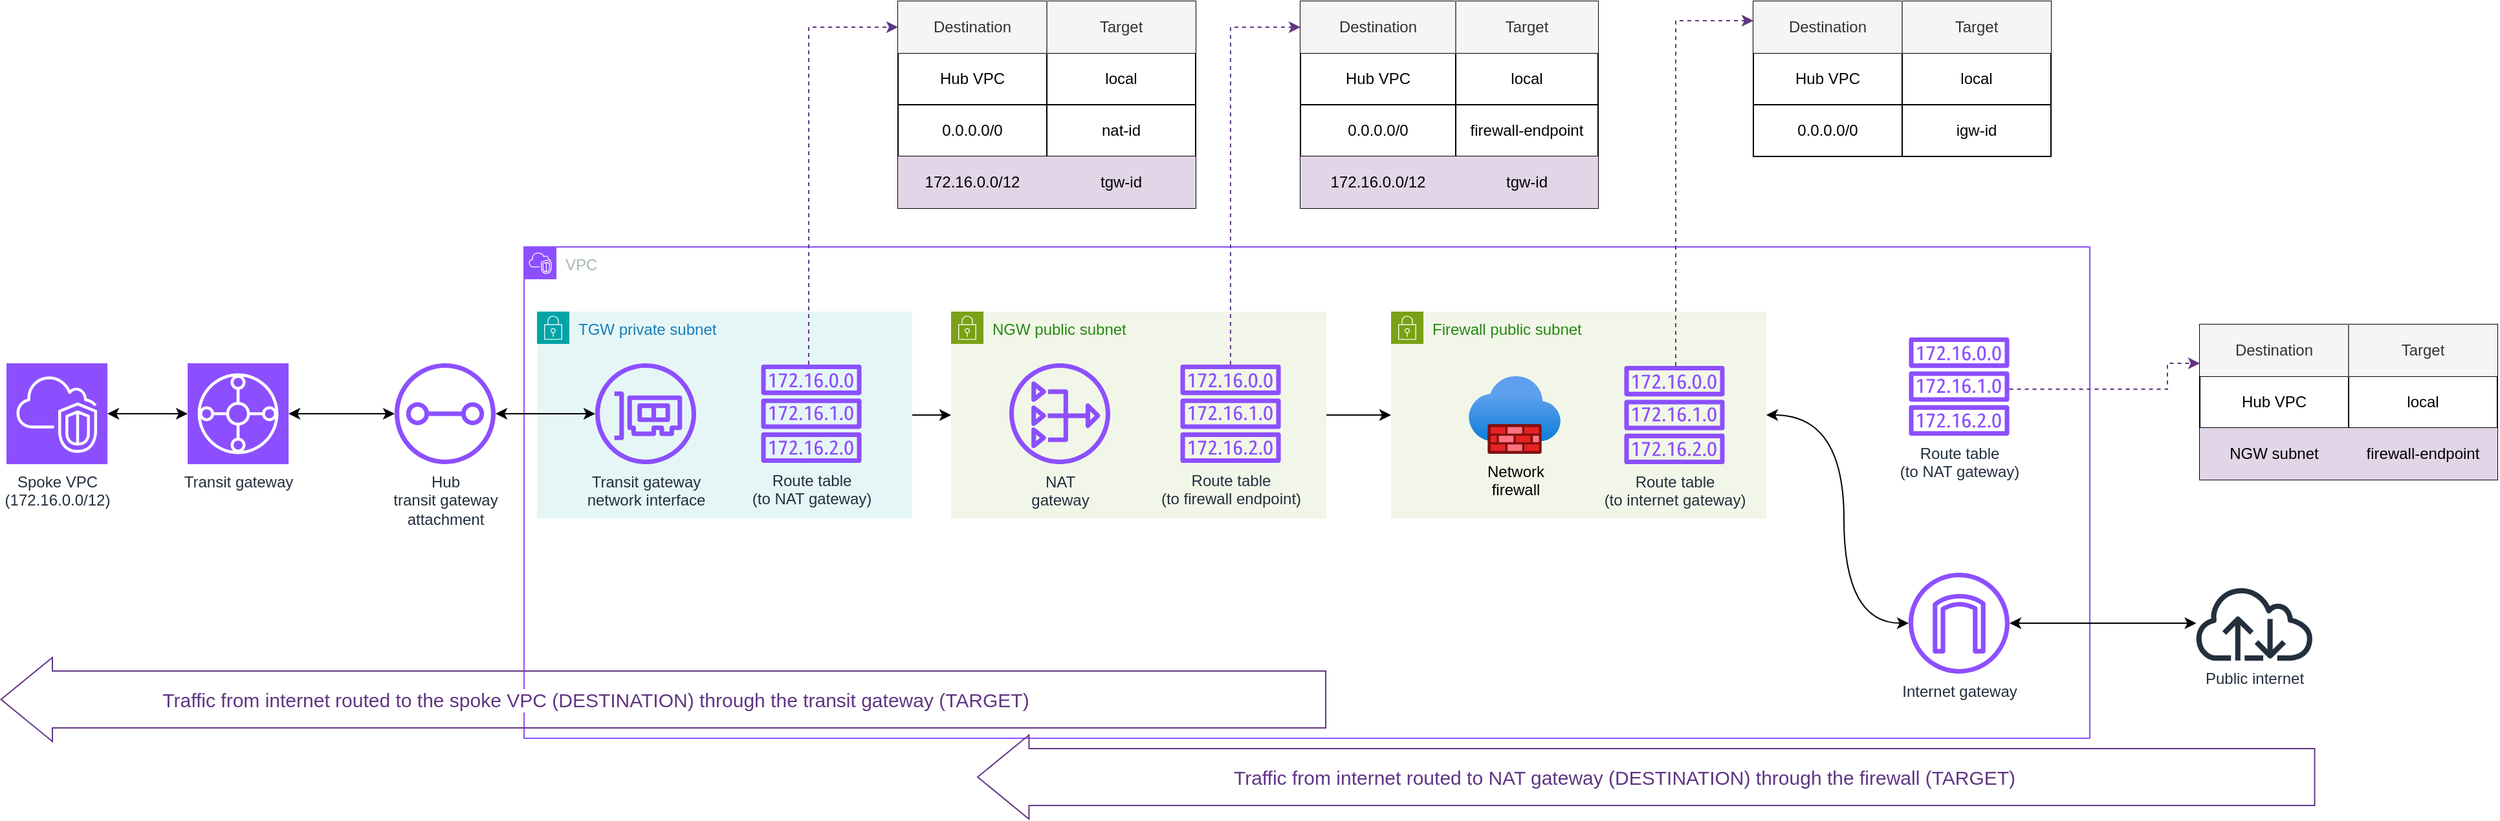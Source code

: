 <mxfile version="26.1.1">
  <diagram name="Page-1" id="fFQ6WQgZWspTpNPEQZPx">
    <mxGraphModel dx="1199" dy="1127" grid="1" gridSize="10" guides="1" tooltips="1" connect="1" arrows="1" fold="1" page="1" pageScale="1" pageWidth="850" pageHeight="1100" math="0" shadow="0">
      <root>
        <mxCell id="0" />
        <mxCell id="1" parent="0" />
        <mxCell id="LJ91YOR7zUgHexyTRzu9-49" value="VPC" style="points=[[0,0],[0.25,0],[0.5,0],[0.75,0],[1,0],[1,0.25],[1,0.5],[1,0.75],[1,1],[0.75,1],[0.5,1],[0.25,1],[0,1],[0,0.75],[0,0.5],[0,0.25]];outlineConnect=0;gradientColor=none;html=1;whiteSpace=wrap;fontSize=12;fontStyle=0;container=1;pointerEvents=0;collapsible=0;recursiveResize=0;shape=mxgraph.aws4.group;grIcon=mxgraph.aws4.group_vpc2;strokeColor=#8C4FFF;fillColor=none;verticalAlign=top;align=left;spacingLeft=30;fontColor=#AAB7B8;dashed=0;" parent="1" vertex="1">
          <mxGeometry x="1290" y="240" width="1210" height="380" as="geometry" />
        </mxCell>
        <mxCell id="LJ91YOR7zUgHexyTRzu9-116" style="edgeStyle=orthogonalEdgeStyle;rounded=0;orthogonalLoop=1;jettySize=auto;html=1;" parent="LJ91YOR7zUgHexyTRzu9-49" source="LJ91YOR7zUgHexyTRzu9-53" target="LJ91YOR7zUgHexyTRzu9-54" edge="1">
          <mxGeometry relative="1" as="geometry" />
        </mxCell>
        <mxCell id="LJ91YOR7zUgHexyTRzu9-53" value="NGW public subnet" style="points=[[0,0],[0.25,0],[0.5,0],[0.75,0],[1,0],[1,0.25],[1,0.5],[1,0.75],[1,1],[0.75,1],[0.5,1],[0.25,1],[0,1],[0,0.75],[0,0.5],[0,0.25]];outlineConnect=0;gradientColor=none;html=1;whiteSpace=wrap;fontSize=12;fontStyle=0;container=1;pointerEvents=0;collapsible=0;recursiveResize=0;shape=mxgraph.aws4.group;grIcon=mxgraph.aws4.group_security_group;grStroke=0;strokeColor=#7AA116;fillColor=#F2F6E8;verticalAlign=top;align=left;spacingLeft=30;fontColor=#248814;dashed=0;" parent="LJ91YOR7zUgHexyTRzu9-49" vertex="1">
          <mxGeometry x="330" y="50" width="290" height="160" as="geometry" />
        </mxCell>
        <mxCell id="LJ91YOR7zUgHexyTRzu9-70" value="&lt;div&gt;NAT&lt;/div&gt;&lt;div&gt;gateway&lt;/div&gt;" style="sketch=0;outlineConnect=0;fontColor=#232F3E;gradientColor=none;fillColor=#8C4FFF;strokeColor=none;dashed=0;verticalLabelPosition=bottom;verticalAlign=top;align=center;html=1;fontSize=12;fontStyle=0;aspect=fixed;pointerEvents=1;shape=mxgraph.aws4.nat_gateway;" parent="LJ91YOR7zUgHexyTRzu9-53" vertex="1">
          <mxGeometry x="45" y="40" width="78" height="78" as="geometry" />
        </mxCell>
        <mxCell id="LJ91YOR7zUgHexyTRzu9-71" value="&lt;div&gt;Route table&lt;/div&gt;&lt;div&gt;(to firewall endpoint)&lt;/div&gt;" style="sketch=0;outlineConnect=0;fontColor=#232F3E;gradientColor=none;fillColor=#8C4FFF;strokeColor=none;dashed=0;verticalLabelPosition=bottom;verticalAlign=top;align=center;html=1;fontSize=12;fontStyle=0;aspect=fixed;pointerEvents=1;shape=mxgraph.aws4.route_table;" parent="LJ91YOR7zUgHexyTRzu9-53" vertex="1">
          <mxGeometry x="177" y="41" width="78" height="76" as="geometry" />
        </mxCell>
        <mxCell id="0TdQGq1oMp6gD4ybkivO-7" style="edgeStyle=orthogonalEdgeStyle;rounded=0;orthogonalLoop=1;jettySize=auto;html=1;curved=1;startArrow=classic;startFill=1;" parent="LJ91YOR7zUgHexyTRzu9-49" source="LJ91YOR7zUgHexyTRzu9-54" target="LJ91YOR7zUgHexyTRzu9-117" edge="1">
          <mxGeometry relative="1" as="geometry">
            <Array as="points">
              <mxPoint x="1020" y="130" />
              <mxPoint x="1020" y="291" />
            </Array>
          </mxGeometry>
        </mxCell>
        <mxCell id="LJ91YOR7zUgHexyTRzu9-54" value="Firewall public subnet" style="points=[[0,0],[0.25,0],[0.5,0],[0.75,0],[1,0],[1,0.25],[1,0.5],[1,0.75],[1,1],[0.75,1],[0.5,1],[0.25,1],[0,1],[0,0.75],[0,0.5],[0,0.25]];outlineConnect=0;gradientColor=none;html=1;whiteSpace=wrap;fontSize=12;fontStyle=0;container=1;pointerEvents=0;collapsible=0;recursiveResize=0;shape=mxgraph.aws4.group;grIcon=mxgraph.aws4.group_security_group;grStroke=0;strokeColor=#7AA116;fillColor=#F2F6E8;verticalAlign=top;align=left;spacingLeft=30;fontColor=#248814;dashed=0;" parent="LJ91YOR7zUgHexyTRzu9-49" vertex="1">
          <mxGeometry x="670" y="50" width="290" height="160" as="geometry" />
        </mxCell>
        <mxCell id="LJ91YOR7zUgHexyTRzu9-55" value="&lt;div&gt;Network&lt;/div&gt;&lt;div&gt;firewall&lt;/div&gt;" style="image;aspect=fixed;html=1;points=[];align=center;fontSize=12;image=img/lib/azure2/networking/Firewalls.svg;labelBackgroundColor=light-dark(#f2f6e8, #ededed);" parent="LJ91YOR7zUgHexyTRzu9-54" vertex="1">
          <mxGeometry x="60" y="50" width="71" height="60" as="geometry" />
        </mxCell>
        <mxCell id="LJ91YOR7zUgHexyTRzu9-72" value="&lt;div&gt;Route table&lt;/div&gt;&lt;div&gt;(to internet gateway)&lt;/div&gt;" style="sketch=0;outlineConnect=0;fontColor=#232F3E;gradientColor=none;fillColor=#8C4FFF;strokeColor=none;dashed=0;verticalLabelPosition=bottom;verticalAlign=top;align=center;html=1;fontSize=12;fontStyle=0;aspect=fixed;pointerEvents=1;shape=mxgraph.aws4.route_table;" parent="LJ91YOR7zUgHexyTRzu9-54" vertex="1">
          <mxGeometry x="180" y="42" width="78" height="76" as="geometry" />
        </mxCell>
        <mxCell id="LJ91YOR7zUgHexyTRzu9-117" value="Internet gateway" style="sketch=0;outlineConnect=0;fontColor=#232F3E;gradientColor=none;fillColor=#8C4FFF;strokeColor=none;dashed=0;verticalLabelPosition=bottom;verticalAlign=top;align=center;html=1;fontSize=12;fontStyle=0;aspect=fixed;pointerEvents=1;shape=mxgraph.aws4.internet_gateway;" parent="LJ91YOR7zUgHexyTRzu9-49" vertex="1">
          <mxGeometry x="1070" y="252" width="78" height="78" as="geometry" />
        </mxCell>
        <mxCell id="6ljAMsKgbwpQDlD5m_k1-50" style="edgeStyle=orthogonalEdgeStyle;rounded=0;orthogonalLoop=1;jettySize=auto;html=1;" edge="1" parent="LJ91YOR7zUgHexyTRzu9-49" source="6ljAMsKgbwpQDlD5m_k1-47" target="LJ91YOR7zUgHexyTRzu9-53">
          <mxGeometry relative="1" as="geometry" />
        </mxCell>
        <mxCell id="6ljAMsKgbwpQDlD5m_k1-47" value="TGW private subnet" style="points=[[0,0],[0.25,0],[0.5,0],[0.75,0],[1,0],[1,0.25],[1,0.5],[1,0.75],[1,1],[0.75,1],[0.5,1],[0.25,1],[0,1],[0,0.75],[0,0.5],[0,0.25]];outlineConnect=0;gradientColor=none;html=1;whiteSpace=wrap;fontSize=12;fontStyle=0;container=1;pointerEvents=0;collapsible=0;recursiveResize=0;shape=mxgraph.aws4.group;grIcon=mxgraph.aws4.group_security_group;grStroke=0;strokeColor=#00A4A6;fillColor=#E6F6F7;verticalAlign=top;align=left;spacingLeft=30;fontColor=#147EBA;dashed=0;" vertex="1" parent="LJ91YOR7zUgHexyTRzu9-49">
          <mxGeometry x="10" y="50" width="290" height="160" as="geometry" />
        </mxCell>
        <mxCell id="6ljAMsKgbwpQDlD5m_k1-48" value="&lt;div&gt;Route table&lt;/div&gt;&lt;div&gt;(to NAT gateway)&lt;/div&gt;" style="sketch=0;outlineConnect=0;fontColor=#232F3E;gradientColor=none;fillColor=#8C4FFF;strokeColor=none;dashed=0;verticalLabelPosition=bottom;verticalAlign=top;align=center;html=1;fontSize=12;fontStyle=0;aspect=fixed;pointerEvents=1;shape=mxgraph.aws4.route_table;" vertex="1" parent="6ljAMsKgbwpQDlD5m_k1-47">
          <mxGeometry x="173" y="41" width="78" height="76" as="geometry" />
        </mxCell>
        <mxCell id="6ljAMsKgbwpQDlD5m_k1-49" value="&lt;div&gt;Transit gateway&lt;/div&gt;&lt;div&gt;network interface&lt;/div&gt;" style="sketch=0;outlineConnect=0;fontColor=#232F3E;gradientColor=none;fillColor=#8C4FFF;strokeColor=none;dashed=0;verticalLabelPosition=bottom;verticalAlign=top;align=center;html=1;fontSize=12;fontStyle=0;aspect=fixed;pointerEvents=1;shape=mxgraph.aws4.elastic_network_interface;" vertex="1" parent="6ljAMsKgbwpQDlD5m_k1-47">
          <mxGeometry x="45" y="40" width="78" height="78" as="geometry" />
        </mxCell>
        <mxCell id="6ljAMsKgbwpQDlD5m_k1-34" value="&lt;div&gt;Route table&lt;/div&gt;&lt;div&gt;(to NAT gateway)&lt;/div&gt;" style="sketch=0;outlineConnect=0;fontColor=#232F3E;gradientColor=none;fillColor=#8C4FFF;strokeColor=none;dashed=0;verticalLabelPosition=bottom;verticalAlign=top;align=center;html=1;fontSize=12;fontStyle=0;aspect=fixed;pointerEvents=1;shape=mxgraph.aws4.route_table;" vertex="1" parent="LJ91YOR7zUgHexyTRzu9-49">
          <mxGeometry x="1070" y="70" width="78" height="76" as="geometry" />
        </mxCell>
        <mxCell id="6ljAMsKgbwpQDlD5m_k1-35" value="" style="shape=table;startSize=0;container=1;collapsible=0;childLayout=tableLayout;" vertex="1" parent="LJ91YOR7zUgHexyTRzu9-49">
          <mxGeometry x="1295" y="60" width="230" height="120" as="geometry" />
        </mxCell>
        <mxCell id="6ljAMsKgbwpQDlD5m_k1-36" value="" style="shape=tableRow;horizontal=0;startSize=0;swimlaneHead=0;swimlaneBody=0;strokeColor=inherit;top=0;left=0;bottom=0;right=0;collapsible=0;dropTarget=0;fillColor=none;points=[[0,0.5],[1,0.5]];portConstraint=eastwest;" vertex="1" parent="6ljAMsKgbwpQDlD5m_k1-35">
          <mxGeometry width="230" height="40" as="geometry" />
        </mxCell>
        <mxCell id="6ljAMsKgbwpQDlD5m_k1-37" value="Destination" style="shape=partialRectangle;html=1;whiteSpace=wrap;connectable=0;strokeColor=#666666;overflow=hidden;fillColor=#f5f5f5;top=0;left=0;bottom=0;right=1;pointerEvents=1;align=center;fontColor=#333333;" vertex="1" parent="6ljAMsKgbwpQDlD5m_k1-36">
          <mxGeometry width="115" height="40" as="geometry">
            <mxRectangle width="115" height="40" as="alternateBounds" />
          </mxGeometry>
        </mxCell>
        <mxCell id="6ljAMsKgbwpQDlD5m_k1-38" value="Target" style="shape=partialRectangle;html=1;whiteSpace=wrap;connectable=0;strokeColor=#666666;overflow=hidden;fillColor=#f5f5f5;top=0;left=1;bottom=0;right=0;pointerEvents=1;fontColor=#333333;" vertex="1" parent="6ljAMsKgbwpQDlD5m_k1-36">
          <mxGeometry x="115" width="115" height="40" as="geometry">
            <mxRectangle width="115" height="40" as="alternateBounds" />
          </mxGeometry>
        </mxCell>
        <mxCell id="6ljAMsKgbwpQDlD5m_k1-39" style="shape=tableRow;horizontal=0;startSize=0;swimlaneHead=0;swimlaneBody=0;strokeColor=inherit;top=0;left=0;bottom=0;right=0;collapsible=0;dropTarget=0;fillColor=none;points=[[0,0.5],[1,0.5]];portConstraint=eastwest;" vertex="1" parent="6ljAMsKgbwpQDlD5m_k1-35">
          <mxGeometry y="40" width="230" height="40" as="geometry" />
        </mxCell>
        <mxCell id="6ljAMsKgbwpQDlD5m_k1-40" value="Hub VPC" style="shape=partialRectangle;html=1;whiteSpace=wrap;connectable=0;strokeColor=inherit;overflow=hidden;fillColor=none;top=0;left=0;bottom=0;right=0;pointerEvents=1;" vertex="1" parent="6ljAMsKgbwpQDlD5m_k1-39">
          <mxGeometry width="115" height="40" as="geometry">
            <mxRectangle width="115" height="40" as="alternateBounds" />
          </mxGeometry>
        </mxCell>
        <mxCell id="6ljAMsKgbwpQDlD5m_k1-41" value="local" style="shape=partialRectangle;html=1;whiteSpace=wrap;connectable=0;strokeColor=inherit;overflow=hidden;fillColor=none;top=0;left=0;bottom=0;right=0;pointerEvents=1;" vertex="1" parent="6ljAMsKgbwpQDlD5m_k1-39">
          <mxGeometry x="115" width="115" height="40" as="geometry">
            <mxRectangle width="115" height="40" as="alternateBounds" />
          </mxGeometry>
        </mxCell>
        <mxCell id="6ljAMsKgbwpQDlD5m_k1-42" value="" style="shape=tableRow;horizontal=0;startSize=0;swimlaneHead=0;swimlaneBody=0;strokeColor=inherit;top=0;left=0;bottom=0;right=0;collapsible=0;dropTarget=0;fillColor=none;points=[[0,0.5],[1,0.5]];portConstraint=eastwest;" vertex="1" parent="6ljAMsKgbwpQDlD5m_k1-35">
          <mxGeometry y="80" width="230" height="40" as="geometry" />
        </mxCell>
        <mxCell id="6ljAMsKgbwpQDlD5m_k1-43" value="NGW subnet" style="shape=partialRectangle;html=1;whiteSpace=wrap;connectable=0;strokeColor=#9673a6;overflow=hidden;fillColor=#e1d5e7;top=0;left=0;bottom=0;right=0;pointerEvents=1;" vertex="1" parent="6ljAMsKgbwpQDlD5m_k1-42">
          <mxGeometry width="115" height="40" as="geometry">
            <mxRectangle width="115" height="40" as="alternateBounds" />
          </mxGeometry>
        </mxCell>
        <mxCell id="6ljAMsKgbwpQDlD5m_k1-44" value="firewall-endpoint" style="shape=partialRectangle;html=1;whiteSpace=wrap;connectable=0;strokeColor=#9673a6;overflow=hidden;fillColor=#e1d5e7;top=0;left=0;bottom=0;right=0;pointerEvents=1;" vertex="1" parent="6ljAMsKgbwpQDlD5m_k1-42">
          <mxGeometry x="115" width="115" height="40" as="geometry">
            <mxRectangle width="115" height="40" as="alternateBounds" />
          </mxGeometry>
        </mxCell>
        <mxCell id="6ljAMsKgbwpQDlD5m_k1-45" style="edgeStyle=orthogonalEdgeStyle;rounded=0;orthogonalLoop=1;jettySize=auto;html=1;dashed=1;strokeColor=light-dark(#613583, #ededed);" edge="1" parent="LJ91YOR7zUgHexyTRzu9-49" source="6ljAMsKgbwpQDlD5m_k1-34" target="6ljAMsKgbwpQDlD5m_k1-36">
          <mxGeometry relative="1" as="geometry">
            <Array as="points">
              <mxPoint x="1270" y="110" />
              <mxPoint x="1270" y="90" />
            </Array>
          </mxGeometry>
        </mxCell>
        <mxCell id="0TdQGq1oMp6gD4ybkivO-5" value="" style="shape=flexArrow;endArrow=classic;html=1;rounded=0;width=44;endSize=12.903;strokeColor=light-dark(#613583, #ededed);fontColor=light-dark(#613583, #ededed);" parent="LJ91YOR7zUgHexyTRzu9-49" edge="1">
          <mxGeometry width="50" height="50" relative="1" as="geometry">
            <mxPoint x="620" y="350" as="sourcePoint" />
            <mxPoint x="-404.706" y="350" as="targetPoint" />
          </mxGeometry>
        </mxCell>
        <mxCell id="0TdQGq1oMp6gD4ybkivO-6" value="&lt;font style=&quot;font-size: 15px;&quot;&gt;Traffic from internet routed to the spoke VPC (DESTINATION) through the transit gateway (TARGET)&lt;/font&gt;" style="edgeLabel;html=1;align=center;verticalAlign=middle;resizable=0;points=[];fontColor=light-dark(#613583, #ededed);" parent="0TdQGq1oMp6gD4ybkivO-5" vertex="1" connectable="0">
          <mxGeometry x="0.167" y="4" relative="1" as="geometry">
            <mxPoint x="33" y="-4" as="offset" />
          </mxGeometry>
        </mxCell>
        <mxCell id="LJ91YOR7zUgHexyTRzu9-119" value="Public internet" style="sketch=0;outlineConnect=0;fontColor=#232F3E;gradientColor=none;fillColor=#232F3D;strokeColor=none;dashed=0;verticalLabelPosition=bottom;verticalAlign=top;align=center;html=1;fontSize=12;fontStyle=0;aspect=fixed;pointerEvents=1;shape=mxgraph.aws4.internet;" parent="1" vertex="1">
          <mxGeometry x="2580" y="502" width="94.25" height="58" as="geometry" />
        </mxCell>
        <mxCell id="Brfyr_elFCpzcNNpJkE2-46" style="edgeStyle=orthogonalEdgeStyle;rounded=0;orthogonalLoop=1;jettySize=auto;html=1;dashed=1;strokeColor=light-dark(#613583, #ededed);" parent="1" source="LJ91YOR7zUgHexyTRzu9-71" target="6ljAMsKgbwpQDlD5m_k1-2" edge="1">
          <mxGeometry relative="1" as="geometry">
            <Array as="points">
              <mxPoint x="1836" y="70" />
            </Array>
            <mxPoint x="1640" y="70" as="targetPoint" />
          </mxGeometry>
        </mxCell>
        <mxCell id="Brfyr_elFCpzcNNpJkE2-73" style="edgeStyle=orthogonalEdgeStyle;rounded=0;orthogonalLoop=1;jettySize=auto;html=1;dashed=1;strokeColor=light-dark(#613583, #ededed);" parent="1" source="LJ91YOR7zUgHexyTRzu9-72" target="6ljAMsKgbwpQDlD5m_k1-15" edge="1">
          <mxGeometry relative="1" as="geometry">
            <Array as="points">
              <mxPoint x="2180" y="65" />
            </Array>
            <mxPoint x="1960" y="370" as="sourcePoint" />
            <mxPoint x="1980" y="65.28" as="targetPoint" />
          </mxGeometry>
        </mxCell>
        <mxCell id="6ljAMsKgbwpQDlD5m_k1-1" value="" style="shape=table;startSize=0;container=1;collapsible=0;childLayout=tableLayout;" vertex="1" parent="1">
          <mxGeometry x="1890" y="50" width="230" height="160" as="geometry" />
        </mxCell>
        <mxCell id="6ljAMsKgbwpQDlD5m_k1-2" value="" style="shape=tableRow;horizontal=0;startSize=0;swimlaneHead=0;swimlaneBody=0;strokeColor=inherit;top=0;left=0;bottom=0;right=0;collapsible=0;dropTarget=0;fillColor=none;points=[[0,0.5],[1,0.5]];portConstraint=eastwest;" vertex="1" parent="6ljAMsKgbwpQDlD5m_k1-1">
          <mxGeometry width="230" height="40" as="geometry" />
        </mxCell>
        <mxCell id="6ljAMsKgbwpQDlD5m_k1-3" value="Destination" style="shape=partialRectangle;html=1;whiteSpace=wrap;connectable=0;strokeColor=#666666;overflow=hidden;fillColor=#f5f5f5;top=0;left=0;bottom=0;right=1;pointerEvents=1;align=center;fontColor=#333333;" vertex="1" parent="6ljAMsKgbwpQDlD5m_k1-2">
          <mxGeometry width="120" height="40" as="geometry">
            <mxRectangle width="120" height="40" as="alternateBounds" />
          </mxGeometry>
        </mxCell>
        <mxCell id="6ljAMsKgbwpQDlD5m_k1-4" value="Target" style="shape=partialRectangle;html=1;whiteSpace=wrap;connectable=0;strokeColor=#666666;overflow=hidden;fillColor=#f5f5f5;top=0;left=1;bottom=0;right=0;pointerEvents=1;fontColor=#333333;" vertex="1" parent="6ljAMsKgbwpQDlD5m_k1-2">
          <mxGeometry x="120" width="110" height="40" as="geometry">
            <mxRectangle width="110" height="40" as="alternateBounds" />
          </mxGeometry>
        </mxCell>
        <mxCell id="6ljAMsKgbwpQDlD5m_k1-5" style="shape=tableRow;horizontal=0;startSize=0;swimlaneHead=0;swimlaneBody=0;strokeColor=inherit;top=0;left=0;bottom=0;right=0;collapsible=0;dropTarget=0;fillColor=none;points=[[0,0.5],[1,0.5]];portConstraint=eastwest;" vertex="1" parent="6ljAMsKgbwpQDlD5m_k1-1">
          <mxGeometry y="40" width="230" height="40" as="geometry" />
        </mxCell>
        <mxCell id="6ljAMsKgbwpQDlD5m_k1-6" value="Hub VPC" style="shape=partialRectangle;html=1;whiteSpace=wrap;connectable=0;strokeColor=inherit;overflow=hidden;fillColor=none;top=0;left=0;bottom=0;right=0;pointerEvents=1;" vertex="1" parent="6ljAMsKgbwpQDlD5m_k1-5">
          <mxGeometry width="120" height="40" as="geometry">
            <mxRectangle width="120" height="40" as="alternateBounds" />
          </mxGeometry>
        </mxCell>
        <mxCell id="6ljAMsKgbwpQDlD5m_k1-7" value="local" style="shape=partialRectangle;html=1;whiteSpace=wrap;connectable=0;strokeColor=inherit;overflow=hidden;fillColor=none;top=0;left=0;bottom=0;right=0;pointerEvents=1;" vertex="1" parent="6ljAMsKgbwpQDlD5m_k1-5">
          <mxGeometry x="120" width="110" height="40" as="geometry">
            <mxRectangle width="110" height="40" as="alternateBounds" />
          </mxGeometry>
        </mxCell>
        <mxCell id="6ljAMsKgbwpQDlD5m_k1-8" value="" style="shape=tableRow;horizontal=0;startSize=0;swimlaneHead=0;swimlaneBody=0;strokeColor=inherit;top=0;left=0;bottom=0;right=0;collapsible=0;dropTarget=0;fillColor=none;points=[[0,0.5],[1,0.5]];portConstraint=eastwest;" vertex="1" parent="6ljAMsKgbwpQDlD5m_k1-1">
          <mxGeometry y="80" width="230" height="40" as="geometry" />
        </mxCell>
        <mxCell id="6ljAMsKgbwpQDlD5m_k1-9" value="0.0.0.0/0" style="shape=partialRectangle;html=1;whiteSpace=wrap;connectable=0;strokeColor=inherit;overflow=hidden;fillColor=none;top=0;left=0;bottom=0;right=0;pointerEvents=1;" vertex="1" parent="6ljAMsKgbwpQDlD5m_k1-8">
          <mxGeometry width="120" height="40" as="geometry">
            <mxRectangle width="120" height="40" as="alternateBounds" />
          </mxGeometry>
        </mxCell>
        <mxCell id="6ljAMsKgbwpQDlD5m_k1-10" value="firewall-endpoint" style="shape=partialRectangle;html=1;whiteSpace=wrap;connectable=0;strokeColor=inherit;overflow=hidden;fillColor=none;top=0;left=0;bottom=0;right=0;pointerEvents=1;" vertex="1" parent="6ljAMsKgbwpQDlD5m_k1-8">
          <mxGeometry x="120" width="110" height="40" as="geometry">
            <mxRectangle width="110" height="40" as="alternateBounds" />
          </mxGeometry>
        </mxCell>
        <mxCell id="6ljAMsKgbwpQDlD5m_k1-11" style="shape=tableRow;horizontal=0;startSize=0;swimlaneHead=0;swimlaneBody=0;strokeColor=inherit;top=0;left=0;bottom=0;right=0;collapsible=0;dropTarget=0;fillColor=none;points=[[0,0.5],[1,0.5]];portConstraint=eastwest;" vertex="1" parent="6ljAMsKgbwpQDlD5m_k1-1">
          <mxGeometry y="120" width="230" height="40" as="geometry" />
        </mxCell>
        <mxCell id="6ljAMsKgbwpQDlD5m_k1-12" value="172.16.0.0/12" style="shape=partialRectangle;html=1;whiteSpace=wrap;connectable=0;strokeColor=#9673a6;overflow=hidden;fillColor=#e1d5e7;top=0;left=0;bottom=0;right=0;pointerEvents=1;" vertex="1" parent="6ljAMsKgbwpQDlD5m_k1-11">
          <mxGeometry width="120" height="40" as="geometry">
            <mxRectangle width="120" height="40" as="alternateBounds" />
          </mxGeometry>
        </mxCell>
        <mxCell id="6ljAMsKgbwpQDlD5m_k1-13" value="tgw-id " style="shape=partialRectangle;html=1;whiteSpace=wrap;connectable=0;strokeColor=#9673a6;overflow=hidden;fillColor=#e1d5e7;top=0;left=0;bottom=0;right=0;pointerEvents=1;" vertex="1" parent="6ljAMsKgbwpQDlD5m_k1-11">
          <mxGeometry x="120" width="110" height="40" as="geometry">
            <mxRectangle width="110" height="40" as="alternateBounds" />
          </mxGeometry>
        </mxCell>
        <mxCell id="6ljAMsKgbwpQDlD5m_k1-14" value="" style="shape=table;startSize=0;container=1;collapsible=0;childLayout=tableLayout;" vertex="1" parent="1">
          <mxGeometry x="2240" y="50" width="230" height="120" as="geometry" />
        </mxCell>
        <mxCell id="6ljAMsKgbwpQDlD5m_k1-15" value="" style="shape=tableRow;horizontal=0;startSize=0;swimlaneHead=0;swimlaneBody=0;strokeColor=inherit;top=0;left=0;bottom=0;right=0;collapsible=0;dropTarget=0;fillColor=none;points=[[0,0.5],[1,0.5]];portConstraint=eastwest;" vertex="1" parent="6ljAMsKgbwpQDlD5m_k1-14">
          <mxGeometry width="230" height="40" as="geometry" />
        </mxCell>
        <mxCell id="6ljAMsKgbwpQDlD5m_k1-16" value="Destination" style="shape=partialRectangle;html=1;whiteSpace=wrap;connectable=0;strokeColor=#666666;overflow=hidden;fillColor=#f5f5f5;top=0;left=0;bottom=0;right=1;pointerEvents=1;align=center;fontColor=#333333;" vertex="1" parent="6ljAMsKgbwpQDlD5m_k1-15">
          <mxGeometry width="115" height="40" as="geometry">
            <mxRectangle width="115" height="40" as="alternateBounds" />
          </mxGeometry>
        </mxCell>
        <mxCell id="6ljAMsKgbwpQDlD5m_k1-17" value="Target" style="shape=partialRectangle;html=1;whiteSpace=wrap;connectable=0;strokeColor=#666666;overflow=hidden;fillColor=#f5f5f5;top=0;left=1;bottom=0;right=0;pointerEvents=1;fontColor=#333333;" vertex="1" parent="6ljAMsKgbwpQDlD5m_k1-15">
          <mxGeometry x="115" width="115" height="40" as="geometry">
            <mxRectangle width="115" height="40" as="alternateBounds" />
          </mxGeometry>
        </mxCell>
        <mxCell id="6ljAMsKgbwpQDlD5m_k1-18" style="shape=tableRow;horizontal=0;startSize=0;swimlaneHead=0;swimlaneBody=0;strokeColor=inherit;top=0;left=0;bottom=0;right=0;collapsible=0;dropTarget=0;fillColor=none;points=[[0,0.5],[1,0.5]];portConstraint=eastwest;" vertex="1" parent="6ljAMsKgbwpQDlD5m_k1-14">
          <mxGeometry y="40" width="230" height="40" as="geometry" />
        </mxCell>
        <mxCell id="6ljAMsKgbwpQDlD5m_k1-19" value="Hub VPC" style="shape=partialRectangle;html=1;whiteSpace=wrap;connectable=0;strokeColor=inherit;overflow=hidden;fillColor=none;top=0;left=0;bottom=0;right=0;pointerEvents=1;" vertex="1" parent="6ljAMsKgbwpQDlD5m_k1-18">
          <mxGeometry width="115" height="40" as="geometry">
            <mxRectangle width="115" height="40" as="alternateBounds" />
          </mxGeometry>
        </mxCell>
        <mxCell id="6ljAMsKgbwpQDlD5m_k1-20" value="local" style="shape=partialRectangle;html=1;whiteSpace=wrap;connectable=0;strokeColor=inherit;overflow=hidden;fillColor=none;top=0;left=0;bottom=0;right=0;pointerEvents=1;" vertex="1" parent="6ljAMsKgbwpQDlD5m_k1-18">
          <mxGeometry x="115" width="115" height="40" as="geometry">
            <mxRectangle width="115" height="40" as="alternateBounds" />
          </mxGeometry>
        </mxCell>
        <mxCell id="6ljAMsKgbwpQDlD5m_k1-21" value="" style="shape=tableRow;horizontal=0;startSize=0;swimlaneHead=0;swimlaneBody=0;strokeColor=inherit;top=0;left=0;bottom=0;right=0;collapsible=0;dropTarget=0;fillColor=none;points=[[0,0.5],[1,0.5]];portConstraint=eastwest;" vertex="1" parent="6ljAMsKgbwpQDlD5m_k1-14">
          <mxGeometry y="80" width="230" height="40" as="geometry" />
        </mxCell>
        <mxCell id="6ljAMsKgbwpQDlD5m_k1-22" value="0.0.0.0/0" style="shape=partialRectangle;html=1;whiteSpace=wrap;connectable=0;strokeColor=inherit;overflow=hidden;fillColor=none;top=0;left=0;bottom=0;right=0;pointerEvents=1;" vertex="1" parent="6ljAMsKgbwpQDlD5m_k1-21">
          <mxGeometry width="115" height="40" as="geometry">
            <mxRectangle width="115" height="40" as="alternateBounds" />
          </mxGeometry>
        </mxCell>
        <mxCell id="6ljAMsKgbwpQDlD5m_k1-23" value="igw-id" style="shape=partialRectangle;html=1;whiteSpace=wrap;connectable=0;strokeColor=inherit;overflow=hidden;fillColor=none;top=0;left=0;bottom=0;right=0;pointerEvents=1;" vertex="1" parent="6ljAMsKgbwpQDlD5m_k1-21">
          <mxGeometry x="115" width="115" height="40" as="geometry">
            <mxRectangle width="115" height="40" as="alternateBounds" />
          </mxGeometry>
        </mxCell>
        <mxCell id="0TdQGq1oMp6gD4ybkivO-2" value="" style="shape=flexArrow;endArrow=classic;html=1;rounded=0;width=44;endSize=12.903;strokeColor=light-dark(#613583, #ededed);fontColor=light-dark(#613583, #ededed);" parent="1" edge="1">
          <mxGeometry width="50" height="50" relative="1" as="geometry">
            <mxPoint x="2674.25" y="650" as="sourcePoint" />
            <mxPoint x="1640" y="650" as="targetPoint" />
          </mxGeometry>
        </mxCell>
        <mxCell id="0TdQGq1oMp6gD4ybkivO-3" value="&lt;font style=&quot;font-size: 15px;&quot;&gt;Traffic from internet routed to NAT gateway (DESTINATION) through the firewall (TARGET)&lt;/font&gt;" style="edgeLabel;html=1;align=center;verticalAlign=middle;resizable=0;points=[];fontColor=light-dark(#613583, #ededed);" parent="0TdQGq1oMp6gD4ybkivO-2" vertex="1" connectable="0">
          <mxGeometry x="0.167" y="4" relative="1" as="geometry">
            <mxPoint x="69" y="-4" as="offset" />
          </mxGeometry>
        </mxCell>
        <mxCell id="6ljAMsKgbwpQDlD5m_k1-46" style="edgeStyle=orthogonalEdgeStyle;rounded=0;orthogonalLoop=1;jettySize=auto;html=1;startArrow=classic;startFill=1;" edge="1" parent="1" source="LJ91YOR7zUgHexyTRzu9-117" target="LJ91YOR7zUgHexyTRzu9-119">
          <mxGeometry relative="1" as="geometry" />
        </mxCell>
        <mxCell id="6ljAMsKgbwpQDlD5m_k1-51" value="" style="shape=table;startSize=0;container=1;collapsible=0;childLayout=tableLayout;" vertex="1" parent="1">
          <mxGeometry x="1579" y="50" width="230" height="160" as="geometry" />
        </mxCell>
        <mxCell id="6ljAMsKgbwpQDlD5m_k1-52" value="" style="shape=tableRow;horizontal=0;startSize=0;swimlaneHead=0;swimlaneBody=0;strokeColor=inherit;top=0;left=0;bottom=0;right=0;collapsible=0;dropTarget=0;fillColor=none;points=[[0,0.5],[1,0.5]];portConstraint=eastwest;" vertex="1" parent="6ljAMsKgbwpQDlD5m_k1-51">
          <mxGeometry width="230" height="40" as="geometry" />
        </mxCell>
        <mxCell id="6ljAMsKgbwpQDlD5m_k1-53" value="Destination" style="shape=partialRectangle;html=1;whiteSpace=wrap;connectable=0;strokeColor=#666666;overflow=hidden;fillColor=#f5f5f5;top=0;left=0;bottom=0;right=1;pointerEvents=1;align=center;fontColor=#333333;" vertex="1" parent="6ljAMsKgbwpQDlD5m_k1-52">
          <mxGeometry width="115" height="40" as="geometry">
            <mxRectangle width="115" height="40" as="alternateBounds" />
          </mxGeometry>
        </mxCell>
        <mxCell id="6ljAMsKgbwpQDlD5m_k1-54" value="Target" style="shape=partialRectangle;html=1;whiteSpace=wrap;connectable=0;strokeColor=#666666;overflow=hidden;fillColor=#f5f5f5;top=0;left=1;bottom=0;right=0;pointerEvents=1;fontColor=#333333;" vertex="1" parent="6ljAMsKgbwpQDlD5m_k1-52">
          <mxGeometry x="115" width="115" height="40" as="geometry">
            <mxRectangle width="115" height="40" as="alternateBounds" />
          </mxGeometry>
        </mxCell>
        <mxCell id="6ljAMsKgbwpQDlD5m_k1-55" style="shape=tableRow;horizontal=0;startSize=0;swimlaneHead=0;swimlaneBody=0;strokeColor=inherit;top=0;left=0;bottom=0;right=0;collapsible=0;dropTarget=0;fillColor=none;points=[[0,0.5],[1,0.5]];portConstraint=eastwest;" vertex="1" parent="6ljAMsKgbwpQDlD5m_k1-51">
          <mxGeometry y="40" width="230" height="40" as="geometry" />
        </mxCell>
        <mxCell id="6ljAMsKgbwpQDlD5m_k1-56" value="Hub VPC" style="shape=partialRectangle;html=1;whiteSpace=wrap;connectable=0;strokeColor=inherit;overflow=hidden;fillColor=none;top=0;left=0;bottom=0;right=0;pointerEvents=1;" vertex="1" parent="6ljAMsKgbwpQDlD5m_k1-55">
          <mxGeometry width="115" height="40" as="geometry">
            <mxRectangle width="115" height="40" as="alternateBounds" />
          </mxGeometry>
        </mxCell>
        <mxCell id="6ljAMsKgbwpQDlD5m_k1-57" value="local" style="shape=partialRectangle;html=1;whiteSpace=wrap;connectable=0;strokeColor=inherit;overflow=hidden;fillColor=none;top=0;left=0;bottom=0;right=0;pointerEvents=1;" vertex="1" parent="6ljAMsKgbwpQDlD5m_k1-55">
          <mxGeometry x="115" width="115" height="40" as="geometry">
            <mxRectangle width="115" height="40" as="alternateBounds" />
          </mxGeometry>
        </mxCell>
        <mxCell id="6ljAMsKgbwpQDlD5m_k1-58" value="" style="shape=tableRow;horizontal=0;startSize=0;swimlaneHead=0;swimlaneBody=0;strokeColor=inherit;top=0;left=0;bottom=0;right=0;collapsible=0;dropTarget=0;fillColor=none;points=[[0,0.5],[1,0.5]];portConstraint=eastwest;" vertex="1" parent="6ljAMsKgbwpQDlD5m_k1-51">
          <mxGeometry y="80" width="230" height="40" as="geometry" />
        </mxCell>
        <mxCell id="6ljAMsKgbwpQDlD5m_k1-59" value="0.0.0.0/0" style="shape=partialRectangle;html=1;whiteSpace=wrap;connectable=0;strokeColor=inherit;overflow=hidden;fillColor=none;top=0;left=0;bottom=0;right=0;pointerEvents=1;" vertex="1" parent="6ljAMsKgbwpQDlD5m_k1-58">
          <mxGeometry width="115" height="40" as="geometry">
            <mxRectangle width="115" height="40" as="alternateBounds" />
          </mxGeometry>
        </mxCell>
        <mxCell id="6ljAMsKgbwpQDlD5m_k1-60" value="nat-id" style="shape=partialRectangle;html=1;whiteSpace=wrap;connectable=0;strokeColor=inherit;overflow=hidden;fillColor=none;top=0;left=0;bottom=0;right=0;pointerEvents=1;" vertex="1" parent="6ljAMsKgbwpQDlD5m_k1-58">
          <mxGeometry x="115" width="115" height="40" as="geometry">
            <mxRectangle width="115" height="40" as="alternateBounds" />
          </mxGeometry>
        </mxCell>
        <mxCell id="6ljAMsKgbwpQDlD5m_k1-61" style="shape=tableRow;horizontal=0;startSize=0;swimlaneHead=0;swimlaneBody=0;strokeColor=inherit;top=0;left=0;bottom=0;right=0;collapsible=0;dropTarget=0;fillColor=none;points=[[0,0.5],[1,0.5]];portConstraint=eastwest;" vertex="1" parent="6ljAMsKgbwpQDlD5m_k1-51">
          <mxGeometry y="120" width="230" height="40" as="geometry" />
        </mxCell>
        <mxCell id="6ljAMsKgbwpQDlD5m_k1-62" value="172.16.0.0/12" style="shape=partialRectangle;html=1;whiteSpace=wrap;connectable=0;strokeColor=#9673a6;overflow=hidden;fillColor=#e1d5e7;top=0;left=0;bottom=0;right=0;pointerEvents=1;" vertex="1" parent="6ljAMsKgbwpQDlD5m_k1-61">
          <mxGeometry width="115" height="40" as="geometry">
            <mxRectangle width="115" height="40" as="alternateBounds" />
          </mxGeometry>
        </mxCell>
        <mxCell id="6ljAMsKgbwpQDlD5m_k1-63" value="tgw-id " style="shape=partialRectangle;html=1;whiteSpace=wrap;connectable=0;strokeColor=#9673a6;overflow=hidden;fillColor=#e1d5e7;top=0;left=0;bottom=0;right=0;pointerEvents=1;" vertex="1" parent="6ljAMsKgbwpQDlD5m_k1-61">
          <mxGeometry x="115" width="115" height="40" as="geometry">
            <mxRectangle width="115" height="40" as="alternateBounds" />
          </mxGeometry>
        </mxCell>
        <mxCell id="6ljAMsKgbwpQDlD5m_k1-64" style="edgeStyle=orthogonalEdgeStyle;rounded=0;orthogonalLoop=1;jettySize=auto;html=1;dashed=1;strokeColor=light-dark(#613583, #ededed);" edge="1" parent="1" target="6ljAMsKgbwpQDlD5m_k1-52" source="6ljAMsKgbwpQDlD5m_k1-48">
          <mxGeometry relative="1" as="geometry">
            <mxPoint x="1470" y="229" as="sourcePoint" />
            <Array as="points">
              <mxPoint x="1510" y="70" />
            </Array>
          </mxGeometry>
        </mxCell>
        <mxCell id="6ljAMsKgbwpQDlD5m_k1-66" style="edgeStyle=orthogonalEdgeStyle;rounded=0;orthogonalLoop=1;jettySize=auto;html=1;startArrow=classic;startFill=1;" edge="1" parent="1" source="6ljAMsKgbwpQDlD5m_k1-67" target="6ljAMsKgbwpQDlD5m_k1-70">
          <mxGeometry relative="1" as="geometry" />
        </mxCell>
        <mxCell id="6ljAMsKgbwpQDlD5m_k1-67" value="&lt;div&gt;Spoke VPC&lt;/div&gt;&lt;div&gt;(172.16.0.0/12)&lt;/div&gt;" style="sketch=0;points=[[0,0,0],[0.25,0,0],[0.5,0,0],[0.75,0,0],[1,0,0],[0,1,0],[0.25,1,0],[0.5,1,0],[0.75,1,0],[1,1,0],[0,0.25,0],[0,0.5,0],[0,0.75,0],[1,0.25,0],[1,0.5,0],[1,0.75,0]];outlineConnect=0;fontColor=#232F3E;fillColor=#8C4FFF;strokeColor=#ffffff;dashed=0;verticalLabelPosition=bottom;verticalAlign=top;align=center;html=1;fontSize=12;fontStyle=0;aspect=fixed;shape=mxgraph.aws4.resourceIcon;resIcon=mxgraph.aws4.vpc;" vertex="1" parent="1">
          <mxGeometry x="890" y="330" width="78" height="78" as="geometry" />
        </mxCell>
        <mxCell id="6ljAMsKgbwpQDlD5m_k1-71" style="edgeStyle=orthogonalEdgeStyle;rounded=0;orthogonalLoop=1;jettySize=auto;html=1;startArrow=classic;startFill=1;" edge="1" parent="1" source="6ljAMsKgbwpQDlD5m_k1-68" target="6ljAMsKgbwpQDlD5m_k1-49">
          <mxGeometry relative="1" as="geometry" />
        </mxCell>
        <mxCell id="6ljAMsKgbwpQDlD5m_k1-68" value="&lt;div&gt;Hub&lt;/div&gt;&lt;div&gt;transit gateway&lt;/div&gt;&lt;div&gt;attachment&lt;/div&gt;" style="sketch=0;outlineConnect=0;fontColor=#232F3E;gradientColor=none;fillColor=#8C4FFF;strokeColor=none;dashed=0;verticalLabelPosition=bottom;verticalAlign=top;align=center;html=1;fontSize=12;fontStyle=0;aspect=fixed;pointerEvents=1;shape=mxgraph.aws4.transit_gateway_attachment;" vertex="1" parent="1">
          <mxGeometry x="1190" y="330" width="78" height="78" as="geometry" />
        </mxCell>
        <mxCell id="6ljAMsKgbwpQDlD5m_k1-69" style="edgeStyle=orthogonalEdgeStyle;rounded=0;orthogonalLoop=1;jettySize=auto;html=1;startArrow=classic;startFill=1;" edge="1" parent="1" source="6ljAMsKgbwpQDlD5m_k1-70" target="6ljAMsKgbwpQDlD5m_k1-68">
          <mxGeometry relative="1" as="geometry" />
        </mxCell>
        <mxCell id="6ljAMsKgbwpQDlD5m_k1-70" value="Transit gateway" style="sketch=0;points=[[0,0,0],[0.25,0,0],[0.5,0,0],[0.75,0,0],[1,0,0],[0,1,0],[0.25,1,0],[0.5,1,0],[0.75,1,0],[1,1,0],[0,0.25,0],[0,0.5,0],[0,0.75,0],[1,0.25,0],[1,0.5,0],[1,0.75,0]];outlineConnect=0;fontColor=#232F3E;fillColor=#8C4FFF;strokeColor=#ffffff;dashed=0;verticalLabelPosition=bottom;verticalAlign=top;align=center;html=1;fontSize=12;fontStyle=0;aspect=fixed;shape=mxgraph.aws4.resourceIcon;resIcon=mxgraph.aws4.transit_gateway;" vertex="1" parent="1">
          <mxGeometry x="1030" y="330" width="78" height="78" as="geometry" />
        </mxCell>
      </root>
    </mxGraphModel>
  </diagram>
</mxfile>
